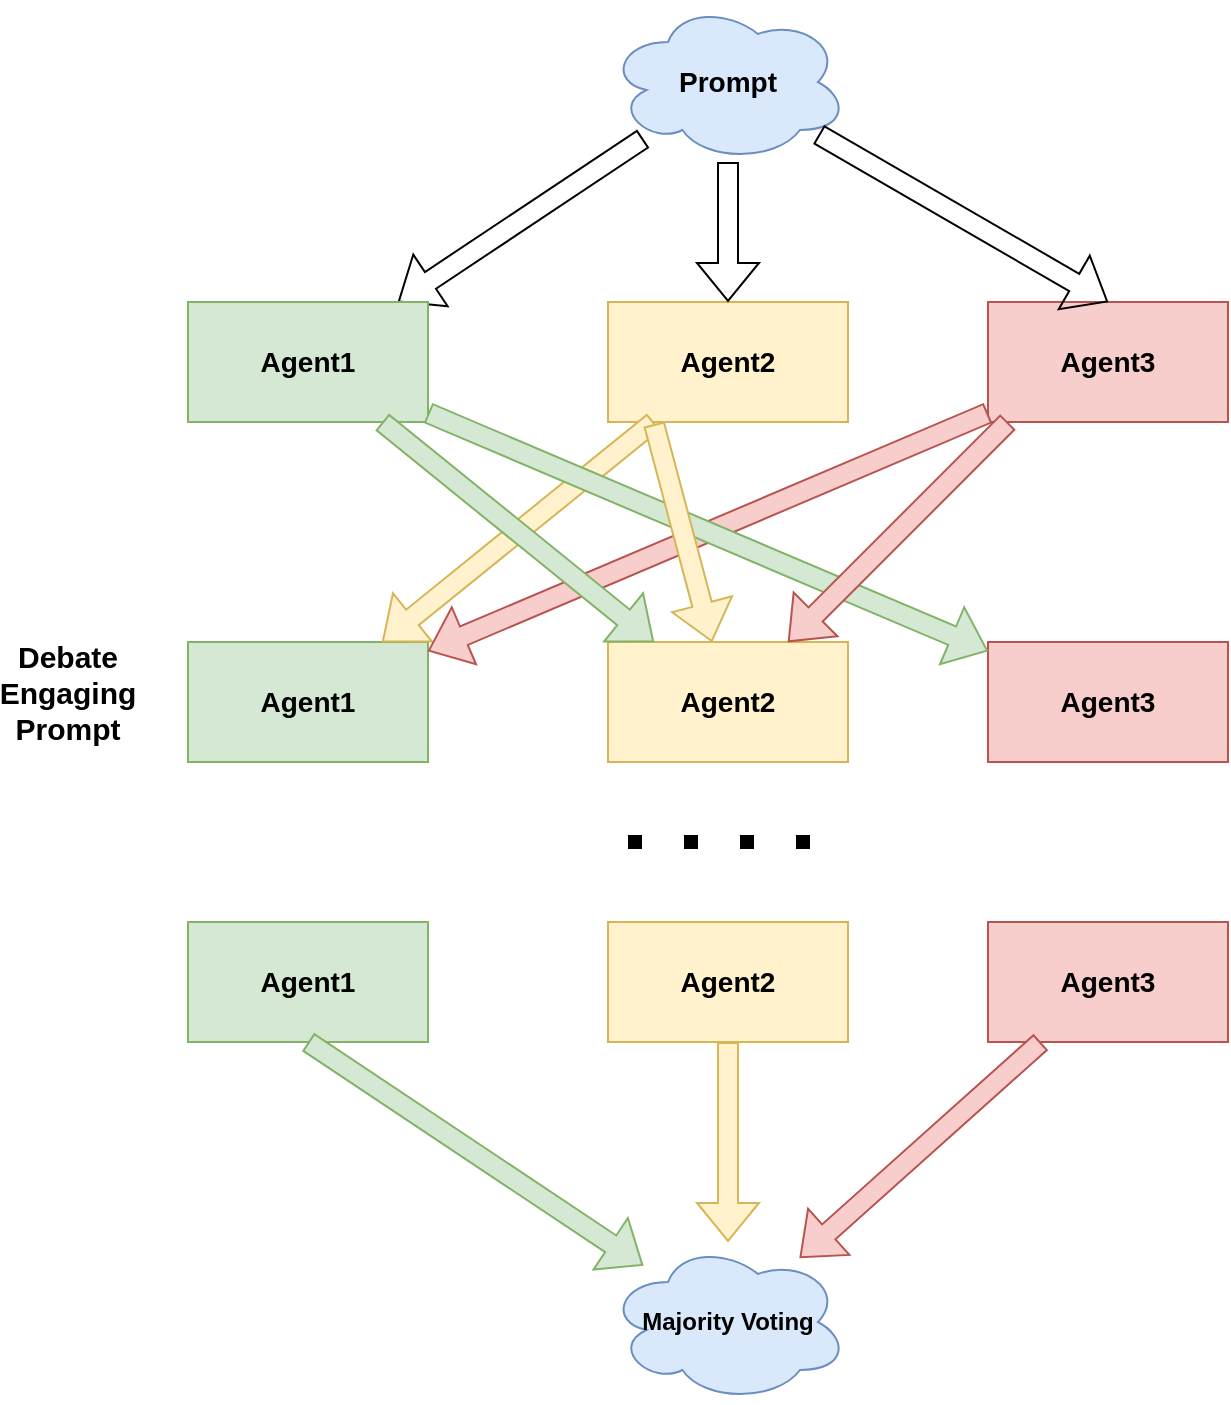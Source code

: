 <mxfile version="24.4.0" type="device">
  <diagram name="第 1 页" id="wmMdZmq2nSIauH4oeHdS">
    <mxGraphModel dx="1221" dy="759" grid="1" gridSize="10" guides="1" tooltips="1" connect="1" arrows="1" fold="1" page="1" pageScale="1" pageWidth="827" pageHeight="1169" math="0" shadow="0">
      <root>
        <mxCell id="0" />
        <mxCell id="1" parent="0" />
        <mxCell id="PYzYHHPiYDWCUgoL7iwY-1" value="&lt;font style=&quot;font-size: 14px;&quot;&gt;&lt;b&gt;Prompt&lt;/b&gt;&lt;/font&gt;" style="ellipse;shape=cloud;whiteSpace=wrap;html=1;fillColor=#dae8fc;strokeColor=#6c8ebf;" vertex="1" parent="1">
          <mxGeometry x="340" y="50" width="120" height="80" as="geometry" />
        </mxCell>
        <mxCell id="PYzYHHPiYDWCUgoL7iwY-3" value="" style="shape=flexArrow;endArrow=classic;html=1;rounded=0;" edge="1" parent="1" source="PYzYHHPiYDWCUgoL7iwY-1" target="PYzYHHPiYDWCUgoL7iwY-4">
          <mxGeometry width="50" height="50" relative="1" as="geometry">
            <mxPoint x="390" y="420" as="sourcePoint" />
            <mxPoint x="400" y="200" as="targetPoint" />
          </mxGeometry>
        </mxCell>
        <mxCell id="PYzYHHPiYDWCUgoL7iwY-4" value="&lt;b&gt;&lt;font style=&quot;font-size: 14px;&quot;&gt;Agent1&lt;/font&gt;&lt;/b&gt;" style="rounded=0;whiteSpace=wrap;html=1;fillColor=#d5e8d4;strokeColor=#82b366;" vertex="1" parent="1">
          <mxGeometry x="130" y="200" width="120" height="60" as="geometry" />
        </mxCell>
        <mxCell id="PYzYHHPiYDWCUgoL7iwY-5" value="&lt;b&gt;&lt;font style=&quot;font-size: 14px;&quot;&gt;Agent2&lt;/font&gt;&lt;/b&gt;" style="rounded=0;whiteSpace=wrap;html=1;fillColor=#fff2cc;strokeColor=#d6b656;" vertex="1" parent="1">
          <mxGeometry x="340" y="200" width="120" height="60" as="geometry" />
        </mxCell>
        <mxCell id="PYzYHHPiYDWCUgoL7iwY-6" value="" style="shape=flexArrow;endArrow=classic;html=1;rounded=0;" edge="1" parent="1" source="PYzYHHPiYDWCUgoL7iwY-1">
          <mxGeometry width="50" height="50" relative="1" as="geometry">
            <mxPoint x="368" y="128" as="sourcePoint" />
            <mxPoint x="400" y="200" as="targetPoint" />
          </mxGeometry>
        </mxCell>
        <mxCell id="PYzYHHPiYDWCUgoL7iwY-7" value="&lt;b&gt;&lt;font style=&quot;font-size: 14px;&quot;&gt;Agent3&lt;/font&gt;&lt;/b&gt;" style="rounded=0;whiteSpace=wrap;html=1;fillColor=#f8cecc;strokeColor=#b85450;" vertex="1" parent="1">
          <mxGeometry x="530" y="200" width="120" height="60" as="geometry" />
        </mxCell>
        <mxCell id="PYzYHHPiYDWCUgoL7iwY-8" value="" style="shape=flexArrow;endArrow=classic;html=1;rounded=0;entryX=0.5;entryY=0;entryDx=0;entryDy=0;" edge="1" parent="1" source="PYzYHHPiYDWCUgoL7iwY-1" target="PYzYHHPiYDWCUgoL7iwY-7">
          <mxGeometry width="50" height="50" relative="1" as="geometry">
            <mxPoint x="410" y="140" as="sourcePoint" />
            <mxPoint x="410" y="210" as="targetPoint" />
          </mxGeometry>
        </mxCell>
        <mxCell id="PYzYHHPiYDWCUgoL7iwY-9" value="&lt;b&gt;&lt;font style=&quot;font-size: 14px;&quot;&gt;Agent1&lt;/font&gt;&lt;/b&gt;" style="rounded=0;whiteSpace=wrap;html=1;fillColor=#d5e8d4;strokeColor=#82b366;" vertex="1" parent="1">
          <mxGeometry x="130" y="370" width="120" height="60" as="geometry" />
        </mxCell>
        <mxCell id="PYzYHHPiYDWCUgoL7iwY-10" value="&lt;b&gt;&lt;font style=&quot;font-size: 14px;&quot;&gt;Agent2&lt;/font&gt;&lt;/b&gt;" style="rounded=0;whiteSpace=wrap;html=1;fillColor=#fff2cc;strokeColor=#d6b656;" vertex="1" parent="1">
          <mxGeometry x="340" y="370" width="120" height="60" as="geometry" />
        </mxCell>
        <mxCell id="PYzYHHPiYDWCUgoL7iwY-11" value="&lt;b&gt;&lt;font style=&quot;font-size: 14px;&quot;&gt;Agent3&lt;/font&gt;&lt;/b&gt;" style="rounded=0;whiteSpace=wrap;html=1;fillColor=#f8cecc;strokeColor=#b85450;" vertex="1" parent="1">
          <mxGeometry x="530" y="370" width="120" height="60" as="geometry" />
        </mxCell>
        <mxCell id="PYzYHHPiYDWCUgoL7iwY-13" value="" style="shape=flexArrow;endArrow=classic;html=1;rounded=0;fillColor=#fff2cc;strokeColor=#d6b656;" edge="1" parent="1" source="PYzYHHPiYDWCUgoL7iwY-5" target="PYzYHHPiYDWCUgoL7iwY-9">
          <mxGeometry width="50" height="50" relative="1" as="geometry">
            <mxPoint x="410" y="140" as="sourcePoint" />
            <mxPoint x="410" y="210" as="targetPoint" />
          </mxGeometry>
        </mxCell>
        <mxCell id="PYzYHHPiYDWCUgoL7iwY-14" value="" style="shape=flexArrow;endArrow=classic;html=1;rounded=0;fillColor=#f8cecc;strokeColor=#b85450;" edge="1" parent="1" source="PYzYHHPiYDWCUgoL7iwY-7" target="PYzYHHPiYDWCUgoL7iwY-9">
          <mxGeometry width="50" height="50" relative="1" as="geometry">
            <mxPoint x="373" y="270" as="sourcePoint" />
            <mxPoint x="237" y="380" as="targetPoint" />
          </mxGeometry>
        </mxCell>
        <mxCell id="PYzYHHPiYDWCUgoL7iwY-15" value="" style="shape=flexArrow;endArrow=classic;html=1;rounded=0;fillColor=#d5e8d4;strokeColor=#82b366;" edge="1" parent="1" source="PYzYHHPiYDWCUgoL7iwY-4" target="PYzYHHPiYDWCUgoL7iwY-10">
          <mxGeometry width="50" height="50" relative="1" as="geometry">
            <mxPoint x="373" y="270" as="sourcePoint" />
            <mxPoint x="237" y="380" as="targetPoint" />
          </mxGeometry>
        </mxCell>
        <mxCell id="PYzYHHPiYDWCUgoL7iwY-16" value="" style="shape=flexArrow;endArrow=classic;html=1;rounded=0;fillColor=#d5e8d4;strokeColor=#82b366;" edge="1" parent="1" source="PYzYHHPiYDWCUgoL7iwY-4" target="PYzYHHPiYDWCUgoL7iwY-11">
          <mxGeometry width="50" height="50" relative="1" as="geometry">
            <mxPoint x="383" y="280" as="sourcePoint" />
            <mxPoint x="247" y="390" as="targetPoint" />
          </mxGeometry>
        </mxCell>
        <mxCell id="PYzYHHPiYDWCUgoL7iwY-17" value="" style="shape=flexArrow;endArrow=classic;html=1;rounded=0;exitX=0.192;exitY=1.017;exitDx=0;exitDy=0;exitPerimeter=0;fillColor=#fff2cc;strokeColor=#d6b656;" edge="1" parent="1" source="PYzYHHPiYDWCUgoL7iwY-5" target="PYzYHHPiYDWCUgoL7iwY-10">
          <mxGeometry width="50" height="50" relative="1" as="geometry">
            <mxPoint x="373" y="270" as="sourcePoint" />
            <mxPoint x="237" y="380" as="targetPoint" />
          </mxGeometry>
        </mxCell>
        <mxCell id="PYzYHHPiYDWCUgoL7iwY-18" value="" style="shape=flexArrow;endArrow=classic;html=1;rounded=0;fillColor=#f8cecc;strokeColor=#b85450;" edge="1" parent="1" target="PYzYHHPiYDWCUgoL7iwY-10">
          <mxGeometry width="50" height="50" relative="1" as="geometry">
            <mxPoint x="540" y="260" as="sourcePoint" />
            <mxPoint x="260" y="385" as="targetPoint" />
          </mxGeometry>
        </mxCell>
        <mxCell id="PYzYHHPiYDWCUgoL7iwY-20" value="" style="endArrow=none;dashed=1;html=1;dashPattern=1 3;strokeWidth=7;rounded=0;" edge="1" parent="1">
          <mxGeometry width="50" height="50" relative="1" as="geometry">
            <mxPoint x="350" y="470" as="sourcePoint" />
            <mxPoint x="450" y="470" as="targetPoint" />
          </mxGeometry>
        </mxCell>
        <mxCell id="PYzYHHPiYDWCUgoL7iwY-21" value="&lt;b&gt;&lt;font style=&quot;font-size: 14px;&quot;&gt;Agent1&lt;/font&gt;&lt;/b&gt;" style="rounded=0;whiteSpace=wrap;html=1;fillColor=#d5e8d4;strokeColor=#82b366;" vertex="1" parent="1">
          <mxGeometry x="130" y="510" width="120" height="60" as="geometry" />
        </mxCell>
        <mxCell id="PYzYHHPiYDWCUgoL7iwY-22" value="&lt;b&gt;&lt;font style=&quot;font-size: 14px;&quot;&gt;Agent2&lt;/font&gt;&lt;/b&gt;" style="rounded=0;whiteSpace=wrap;html=1;fillColor=#fff2cc;strokeColor=#d6b656;" vertex="1" parent="1">
          <mxGeometry x="340" y="510" width="120" height="60" as="geometry" />
        </mxCell>
        <mxCell id="PYzYHHPiYDWCUgoL7iwY-23" value="&lt;b&gt;&lt;font style=&quot;font-size: 14px;&quot;&gt;Agent3&lt;/font&gt;&lt;/b&gt;" style="rounded=0;whiteSpace=wrap;html=1;fillColor=#f8cecc;strokeColor=#b85450;" vertex="1" parent="1">
          <mxGeometry x="530" y="510" width="120" height="60" as="geometry" />
        </mxCell>
        <mxCell id="PYzYHHPiYDWCUgoL7iwY-24" value="" style="shape=flexArrow;endArrow=classic;html=1;rounded=0;fillColor=#d5e8d4;strokeColor=#82b366;exitX=0.5;exitY=1;exitDx=0;exitDy=0;" edge="1" parent="1" source="PYzYHHPiYDWCUgoL7iwY-21" target="PYzYHHPiYDWCUgoL7iwY-25">
          <mxGeometry width="50" height="50" relative="1" as="geometry">
            <mxPoint x="220" y="570" as="sourcePoint" />
            <mxPoint x="210" y="720" as="targetPoint" />
          </mxGeometry>
        </mxCell>
        <mxCell id="PYzYHHPiYDWCUgoL7iwY-25" value="&lt;b&gt;Majority Voting&lt;/b&gt;" style="ellipse;shape=cloud;whiteSpace=wrap;html=1;fillColor=#dae8fc;strokeColor=#6c8ebf;" vertex="1" parent="1">
          <mxGeometry x="340" y="670" width="120" height="80" as="geometry" />
        </mxCell>
        <mxCell id="PYzYHHPiYDWCUgoL7iwY-26" value="" style="shape=flexArrow;endArrow=classic;html=1;rounded=0;exitX=0.5;exitY=1;exitDx=0;exitDy=0;fillColor=#fff2cc;strokeColor=#d6b656;" edge="1" parent="1" source="PYzYHHPiYDWCUgoL7iwY-22" target="PYzYHHPiYDWCUgoL7iwY-25">
          <mxGeometry width="50" height="50" relative="1" as="geometry">
            <mxPoint x="399" y="540" as="sourcePoint" />
            <mxPoint x="428" y="649" as="targetPoint" />
          </mxGeometry>
        </mxCell>
        <mxCell id="PYzYHHPiYDWCUgoL7iwY-27" value="" style="shape=flexArrow;endArrow=classic;html=1;rounded=0;fillColor=#f8cecc;strokeColor=#b85450;" edge="1" parent="1" source="PYzYHHPiYDWCUgoL7iwY-23" target="PYzYHHPiYDWCUgoL7iwY-25">
          <mxGeometry width="50" height="50" relative="1" as="geometry">
            <mxPoint x="540" y="266" as="sourcePoint" />
            <mxPoint x="260" y="385" as="targetPoint" />
          </mxGeometry>
        </mxCell>
        <mxCell id="PYzYHHPiYDWCUgoL7iwY-28" value="&lt;b style=&quot;font-size: 15px;&quot;&gt;&lt;font style=&quot;font-size: 15px;&quot;&gt;Debate&lt;/font&gt;&lt;/b&gt;&lt;div style=&quot;font-size: 15px;&quot;&gt;&lt;b&gt;&lt;font style=&quot;font-size: 15px;&quot;&gt;Engaging&lt;/font&gt;&lt;/b&gt;&lt;/div&gt;&lt;div style=&quot;font-size: 15px;&quot;&gt;&lt;b&gt;&lt;font style=&quot;font-size: 15px;&quot;&gt;Prompt&lt;/font&gt;&lt;/b&gt;&lt;/div&gt;" style="text;html=1;align=center;verticalAlign=middle;whiteSpace=wrap;rounded=0;strokeWidth=3;" vertex="1" parent="1">
          <mxGeometry x="40" y="380" width="60" height="30" as="geometry" />
        </mxCell>
      </root>
    </mxGraphModel>
  </diagram>
</mxfile>
